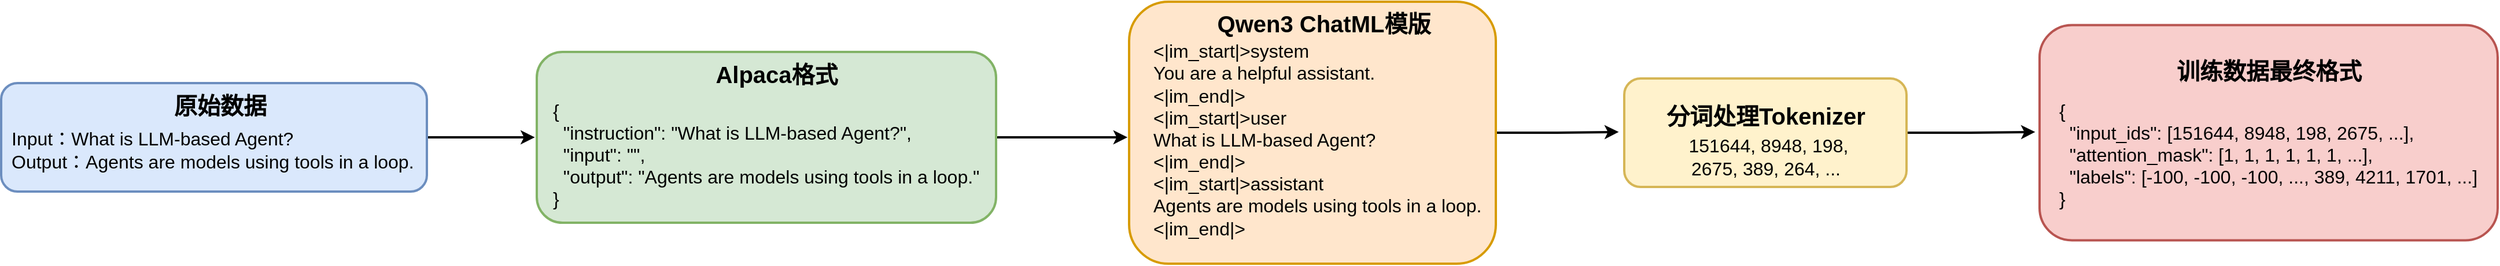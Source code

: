 <mxfile version="28.0.7">
  <diagram name="Page-1" id="kgFFcwLoHVZhnQqkf8RO">
    <mxGraphModel dx="3044" dy="1436" grid="0" gridSize="10" guides="1" tooltips="1" connect="1" arrows="1" fold="1" page="0" pageScale="1" pageWidth="850" pageHeight="1100" math="0" shadow="0">
      <root>
        <mxCell id="0" />
        <mxCell id="1" parent="0" />
        <mxCell id="-fEZfIhr2ibPiL11naqr-15" value="" style="rounded=1;whiteSpace=wrap;html=1;strokeWidth=2;fillColor=#f8cecc;strokeColor=#b85450;" vertex="1" parent="1">
          <mxGeometry x="1275" y="227.75" width="396" height="186.5" as="geometry" />
        </mxCell>
        <mxCell id="-fEZfIhr2ibPiL11naqr-21" style="edgeStyle=orthogonalEdgeStyle;rounded=0;orthogonalLoop=1;jettySize=auto;html=1;exitX=1;exitY=0.5;exitDx=0;exitDy=0;strokeWidth=2;" edge="1" parent="1" source="-fEZfIhr2ibPiL11naqr-12">
          <mxGeometry relative="1" as="geometry">
            <mxPoint x="1271.231" y="320.385" as="targetPoint" />
          </mxGeometry>
        </mxCell>
        <mxCell id="-fEZfIhr2ibPiL11naqr-12" value="" style="rounded=1;whiteSpace=wrap;html=1;strokeWidth=2;fillColor=#fff2cc;strokeColor=#d6b656;" vertex="1" parent="1">
          <mxGeometry x="916" y="274" width="244" height="94" as="geometry" />
        </mxCell>
        <mxCell id="-fEZfIhr2ibPiL11naqr-20" style="edgeStyle=orthogonalEdgeStyle;rounded=0;orthogonalLoop=1;jettySize=auto;html=1;exitX=1;exitY=0.5;exitDx=0;exitDy=0;strokeWidth=2;" edge="1" parent="1" source="-fEZfIhr2ibPiL11naqr-9">
          <mxGeometry relative="1" as="geometry">
            <mxPoint x="911.231" y="320.385" as="targetPoint" />
          </mxGeometry>
        </mxCell>
        <mxCell id="-fEZfIhr2ibPiL11naqr-9" value="" style="rounded=1;whiteSpace=wrap;html=1;strokeWidth=2;fillColor=#ffe6cc;strokeColor=#d79b00;" vertex="1" parent="1">
          <mxGeometry x="488" y="207.5" width="317" height="227" as="geometry" />
        </mxCell>
        <mxCell id="-fEZfIhr2ibPiL11naqr-19" style="edgeStyle=orthogonalEdgeStyle;rounded=0;orthogonalLoop=1;jettySize=auto;html=1;exitX=1;exitY=0.5;exitDx=0;exitDy=0;strokeWidth=2;" edge="1" parent="1" source="-fEZfIhr2ibPiL11naqr-6">
          <mxGeometry relative="1" as="geometry">
            <mxPoint x="486.615" y="325" as="targetPoint" />
          </mxGeometry>
        </mxCell>
        <mxCell id="-fEZfIhr2ibPiL11naqr-6" value="" style="rounded=1;whiteSpace=wrap;html=1;strokeWidth=2;fillColor=#d5e8d4;strokeColor=#82b366;" vertex="1" parent="1">
          <mxGeometry x="-24" y="251" width="397" height="148" as="geometry" />
        </mxCell>
        <mxCell id="-fEZfIhr2ibPiL11naqr-18" style="edgeStyle=orthogonalEdgeStyle;rounded=0;orthogonalLoop=1;jettySize=auto;html=1;exitX=1;exitY=0.5;exitDx=0;exitDy=0;strokeWidth=2;" edge="1" parent="1" source="-fEZfIhr2ibPiL11naqr-3">
          <mxGeometry relative="1" as="geometry">
            <mxPoint x="-25.692" y="325" as="targetPoint" />
          </mxGeometry>
        </mxCell>
        <mxCell id="-fEZfIhr2ibPiL11naqr-3" value="" style="rounded=1;whiteSpace=wrap;html=1;strokeWidth=2;fillColor=#dae8fc;strokeColor=#6c8ebf;" vertex="1" parent="1">
          <mxGeometry x="-487" y="278" width="368" height="94" as="geometry" />
        </mxCell>
        <mxCell id="-fEZfIhr2ibPiL11naqr-1" value="&lt;font style=&quot;font-size: 20px;&quot;&gt;&lt;b style=&quot;&quot;&gt;原始数据&lt;/b&gt;&lt;/font&gt;" style="text;html=1;align=center;verticalAlign=middle;whiteSpace=wrap;rounded=0;" vertex="1" parent="1">
          <mxGeometry x="-348.5" y="281.5" width="101" height="30" as="geometry" />
        </mxCell>
        <mxCell id="-fEZfIhr2ibPiL11naqr-2" value="&lt;font style=&quot;font-size: 16px;&quot;&gt;Input：What is LLM-based Agent?&lt;/font&gt;&lt;div&gt;&lt;font style=&quot;font-size: 16px;&quot;&gt;Output：Agents are models using tools in a loop.&lt;/font&gt;&lt;/div&gt;" style="text;html=1;align=left;verticalAlign=middle;whiteSpace=wrap;rounded=0;" vertex="1" parent="1">
          <mxGeometry x="-480" y="314" width="354" height="43" as="geometry" />
        </mxCell>
        <mxCell id="-fEZfIhr2ibPiL11naqr-4" value="&lt;span style=&quot;font-size: 20px;&quot;&gt;&lt;b&gt;Alpaca格式&lt;/b&gt;&lt;/span&gt;" style="text;html=1;align=center;verticalAlign=middle;whiteSpace=wrap;rounded=0;" vertex="1" parent="1">
          <mxGeometry x="121" y="255" width="125" height="30" as="geometry" />
        </mxCell>
        <mxCell id="-fEZfIhr2ibPiL11naqr-5" value="&lt;div&gt;&lt;font style=&quot;font-size: 16px;&quot;&gt;{&lt;/font&gt;&lt;/div&gt;&lt;div&gt;&lt;font style=&quot;font-size: 16px;&quot;&gt;&amp;nbsp; &quot;instruction&quot;: &quot;What is LLM-based Agent?&quot;,&lt;/font&gt;&lt;/div&gt;&lt;div&gt;&lt;font style=&quot;font-size: 16px;&quot;&gt;&amp;nbsp; &quot;input&quot;: &quot;&quot;,&lt;/font&gt;&lt;/div&gt;&lt;div&gt;&lt;font style=&quot;font-size: 16px;&quot;&gt;&amp;nbsp; &quot;output&quot;: &quot;Agents are models using tools in a loop.&quot;&lt;/font&gt;&lt;/div&gt;&lt;div&gt;&lt;font style=&quot;font-size: 16px;&quot;&gt;}&lt;/font&gt;&lt;/div&gt;" style="text;html=1;align=left;verticalAlign=middle;whiteSpace=wrap;rounded=0;" vertex="1" parent="1">
          <mxGeometry x="-12" y="281.75" width="379" height="116" as="geometry" />
        </mxCell>
        <mxCell id="-fEZfIhr2ibPiL11naqr-7" value="&lt;font style=&quot;font-size: 20px;&quot;&gt;&lt;b&gt;Qwen3 ChatML模版&lt;/b&gt;&lt;/font&gt;" style="text;html=1;align=center;verticalAlign=middle;whiteSpace=wrap;rounded=0;" vertex="1" parent="1">
          <mxGeometry x="555" y="211" width="202.75" height="30" as="geometry" />
        </mxCell>
        <mxCell id="-fEZfIhr2ibPiL11naqr-8" value="&lt;div&gt;&lt;span style=&quot;font-size: 16px;&quot;&gt;&amp;lt;|im_start|&amp;gt;system&lt;/span&gt;&lt;/div&gt;&lt;div&gt;&lt;span style=&quot;font-size: 16px;&quot;&gt;You are a helpful assistant.&lt;/span&gt;&lt;/div&gt;&lt;div&gt;&lt;span style=&quot;font-size: 16px;&quot;&gt;&amp;lt;|im_end|&amp;gt;&lt;/span&gt;&lt;/div&gt;&lt;div&gt;&lt;span style=&quot;font-size: 16px;&quot;&gt;&amp;lt;|im_start|&amp;gt;user&lt;/span&gt;&lt;/div&gt;&lt;div&gt;&lt;span style=&quot;font-size: 16px;&quot;&gt;What is LLM-based Agent?&lt;/span&gt;&lt;/div&gt;&lt;div&gt;&lt;span style=&quot;font-size: 16px;&quot;&gt;&amp;lt;|im_end|&amp;gt;&lt;/span&gt;&lt;/div&gt;&lt;div&gt;&lt;span style=&quot;font-size: 16px;&quot;&gt;&amp;lt;|im_start|&amp;gt;assistant&lt;/span&gt;&lt;/div&gt;&lt;div&gt;&lt;span style=&quot;font-size: 16px;&quot;&gt;Agents are models using tools in a loop.&lt;/span&gt;&lt;/div&gt;&lt;div&gt;&lt;span style=&quot;font-size: 16px;&quot;&gt;&amp;lt;|im_end|&amp;gt;&lt;/span&gt;&lt;/div&gt;" style="text;html=1;align=left;verticalAlign=middle;whiteSpace=wrap;rounded=0;" vertex="1" parent="1">
          <mxGeometry x="507" y="241" width="287" height="172.5" as="geometry" />
        </mxCell>
        <mxCell id="-fEZfIhr2ibPiL11naqr-10" value="&lt;font style=&quot;font-size: 16px;&quot;&gt;&amp;nbsp;151644, 8948, 198, 2675, 389, 264, ...&lt;/font&gt;" style="text;html=1;align=center;verticalAlign=middle;whiteSpace=wrap;rounded=0;" vertex="1" parent="1">
          <mxGeometry x="949.75" y="327" width="176.5" height="30" as="geometry" />
        </mxCell>
        <mxCell id="-fEZfIhr2ibPiL11naqr-11" value="&lt;span style=&quot;font-size: 20px;&quot;&gt;&lt;b&gt;分词处理Tokenizer&lt;/b&gt;&lt;/span&gt;" style="text;html=1;align=center;verticalAlign=middle;whiteSpace=wrap;rounded=0;" vertex="1" parent="1">
          <mxGeometry x="936.63" y="290.5" width="202.75" height="30" as="geometry" />
        </mxCell>
        <mxCell id="-fEZfIhr2ibPiL11naqr-13" value="&lt;div&gt;&lt;font style=&quot;font-size: 16px;&quot;&gt;{&lt;/font&gt;&lt;/div&gt;&lt;div&gt;&lt;font style=&quot;font-size: 16px;&quot;&gt;&amp;nbsp; &quot;input_ids&quot;: [151644, 8948, 198, 2675, ...],&lt;/font&gt;&lt;/div&gt;&lt;div&gt;&lt;font style=&quot;font-size: 16px;&quot;&gt;&amp;nbsp; &quot;attention_mask&quot;: [1, 1, 1, 1, 1, 1, ...],&lt;/font&gt;&lt;/div&gt;&lt;div&gt;&lt;font style=&quot;font-size: 16px;&quot;&gt;&amp;nbsp; &quot;labels&quot;: [-100, -100, -100, ..., 389, 4211, 1701, ...]&lt;/font&gt;&lt;/div&gt;&lt;div&gt;&lt;font style=&quot;font-size: 16px;&quot;&gt;}&lt;/font&gt;&lt;/div&gt;" style="text;html=1;align=left;verticalAlign=middle;whiteSpace=wrap;rounded=0;" vertex="1" parent="1">
          <mxGeometry x="1290" y="268.75" width="366" height="142.5" as="geometry" />
        </mxCell>
        <mxCell id="-fEZfIhr2ibPiL11naqr-14" value="&lt;span style=&quot;font-size: 20px;&quot;&gt;&lt;b&gt;训练数据最终格式&lt;/b&gt;&lt;/span&gt;" style="text;html=1;align=center;verticalAlign=middle;whiteSpace=wrap;rounded=0;" vertex="1" parent="1">
          <mxGeometry x="1371.62" y="251.75" width="202.75" height="30" as="geometry" />
        </mxCell>
      </root>
    </mxGraphModel>
  </diagram>
</mxfile>
